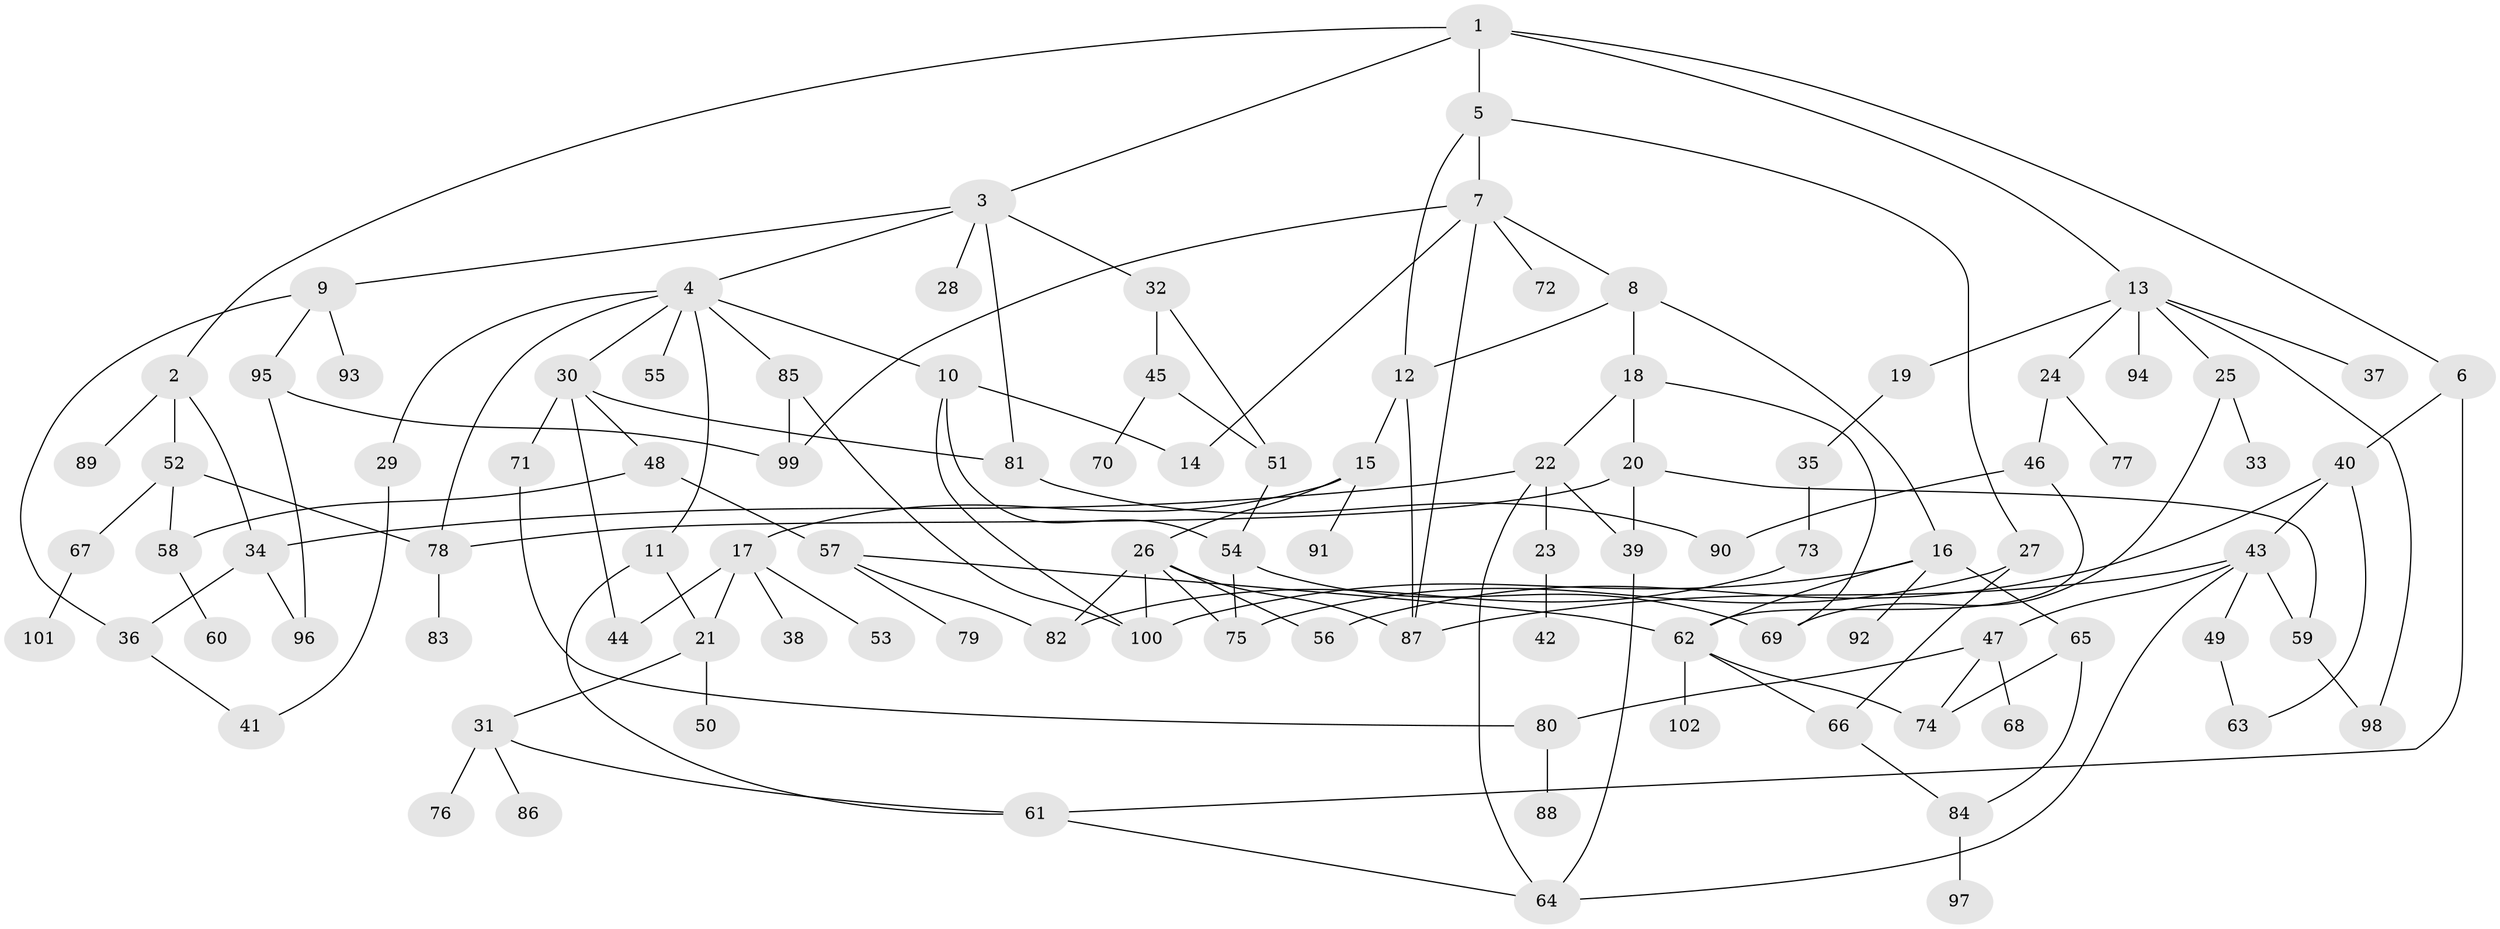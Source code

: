 // coarse degree distribution, {10: 0.030303030303030304, 4: 0.10606060606060606, 5: 0.13636363636363635, 6: 0.030303030303030304, 3: 0.19696969696969696, 7: 0.06060606060606061, 2: 0.18181818181818182, 1: 0.24242424242424243, 8: 0.015151515151515152}
// Generated by graph-tools (version 1.1) at 2025/51/02/27/25 19:51:37]
// undirected, 102 vertices, 147 edges
graph export_dot {
graph [start="1"]
  node [color=gray90,style=filled];
  1;
  2;
  3;
  4;
  5;
  6;
  7;
  8;
  9;
  10;
  11;
  12;
  13;
  14;
  15;
  16;
  17;
  18;
  19;
  20;
  21;
  22;
  23;
  24;
  25;
  26;
  27;
  28;
  29;
  30;
  31;
  32;
  33;
  34;
  35;
  36;
  37;
  38;
  39;
  40;
  41;
  42;
  43;
  44;
  45;
  46;
  47;
  48;
  49;
  50;
  51;
  52;
  53;
  54;
  55;
  56;
  57;
  58;
  59;
  60;
  61;
  62;
  63;
  64;
  65;
  66;
  67;
  68;
  69;
  70;
  71;
  72;
  73;
  74;
  75;
  76;
  77;
  78;
  79;
  80;
  81;
  82;
  83;
  84;
  85;
  86;
  87;
  88;
  89;
  90;
  91;
  92;
  93;
  94;
  95;
  96;
  97;
  98;
  99;
  100;
  101;
  102;
  1 -- 2;
  1 -- 3;
  1 -- 5;
  1 -- 6;
  1 -- 13;
  2 -- 52;
  2 -- 89;
  2 -- 34;
  3 -- 4;
  3 -- 9;
  3 -- 28;
  3 -- 32;
  3 -- 81;
  4 -- 10;
  4 -- 11;
  4 -- 29;
  4 -- 30;
  4 -- 55;
  4 -- 85;
  4 -- 78;
  5 -- 7;
  5 -- 27;
  5 -- 12;
  6 -- 40;
  6 -- 61;
  7 -- 8;
  7 -- 72;
  7 -- 87;
  7 -- 14;
  7 -- 99;
  8 -- 12;
  8 -- 16;
  8 -- 18;
  9 -- 93;
  9 -- 95;
  9 -- 36;
  10 -- 14;
  10 -- 54;
  10 -- 100;
  11 -- 21;
  11 -- 61;
  12 -- 15;
  12 -- 87;
  13 -- 19;
  13 -- 24;
  13 -- 25;
  13 -- 37;
  13 -- 94;
  13 -- 98;
  15 -- 17;
  15 -- 26;
  15 -- 91;
  16 -- 65;
  16 -- 92;
  16 -- 100;
  16 -- 62;
  17 -- 38;
  17 -- 44;
  17 -- 53;
  17 -- 21;
  18 -- 20;
  18 -- 22;
  18 -- 69;
  19 -- 35;
  20 -- 39;
  20 -- 59;
  20 -- 78;
  21 -- 31;
  21 -- 50;
  22 -- 23;
  22 -- 34;
  22 -- 64;
  22 -- 39;
  23 -- 42;
  24 -- 46;
  24 -- 77;
  25 -- 33;
  25 -- 69;
  26 -- 56;
  26 -- 75;
  26 -- 82;
  26 -- 87;
  26 -- 100;
  27 -- 66;
  27 -- 75;
  29 -- 41;
  30 -- 48;
  30 -- 71;
  30 -- 81;
  30 -- 44;
  31 -- 76;
  31 -- 86;
  31 -- 61;
  32 -- 45;
  32 -- 51;
  34 -- 36;
  34 -- 96;
  35 -- 73;
  36 -- 41;
  39 -- 64;
  40 -- 43;
  40 -- 63;
  40 -- 56;
  43 -- 47;
  43 -- 49;
  43 -- 64;
  43 -- 87;
  43 -- 59;
  45 -- 51;
  45 -- 70;
  46 -- 62;
  46 -- 90;
  47 -- 68;
  47 -- 80;
  47 -- 74;
  48 -- 57;
  48 -- 58;
  49 -- 63;
  51 -- 54;
  52 -- 58;
  52 -- 67;
  52 -- 78;
  54 -- 69;
  54 -- 75;
  57 -- 79;
  57 -- 62;
  57 -- 82;
  58 -- 60;
  59 -- 98;
  61 -- 64;
  62 -- 74;
  62 -- 102;
  62 -- 66;
  65 -- 84;
  65 -- 74;
  66 -- 84;
  67 -- 101;
  71 -- 80;
  73 -- 82;
  78 -- 83;
  80 -- 88;
  81 -- 90;
  84 -- 97;
  85 -- 99;
  85 -- 100;
  95 -- 96;
  95 -- 99;
}
